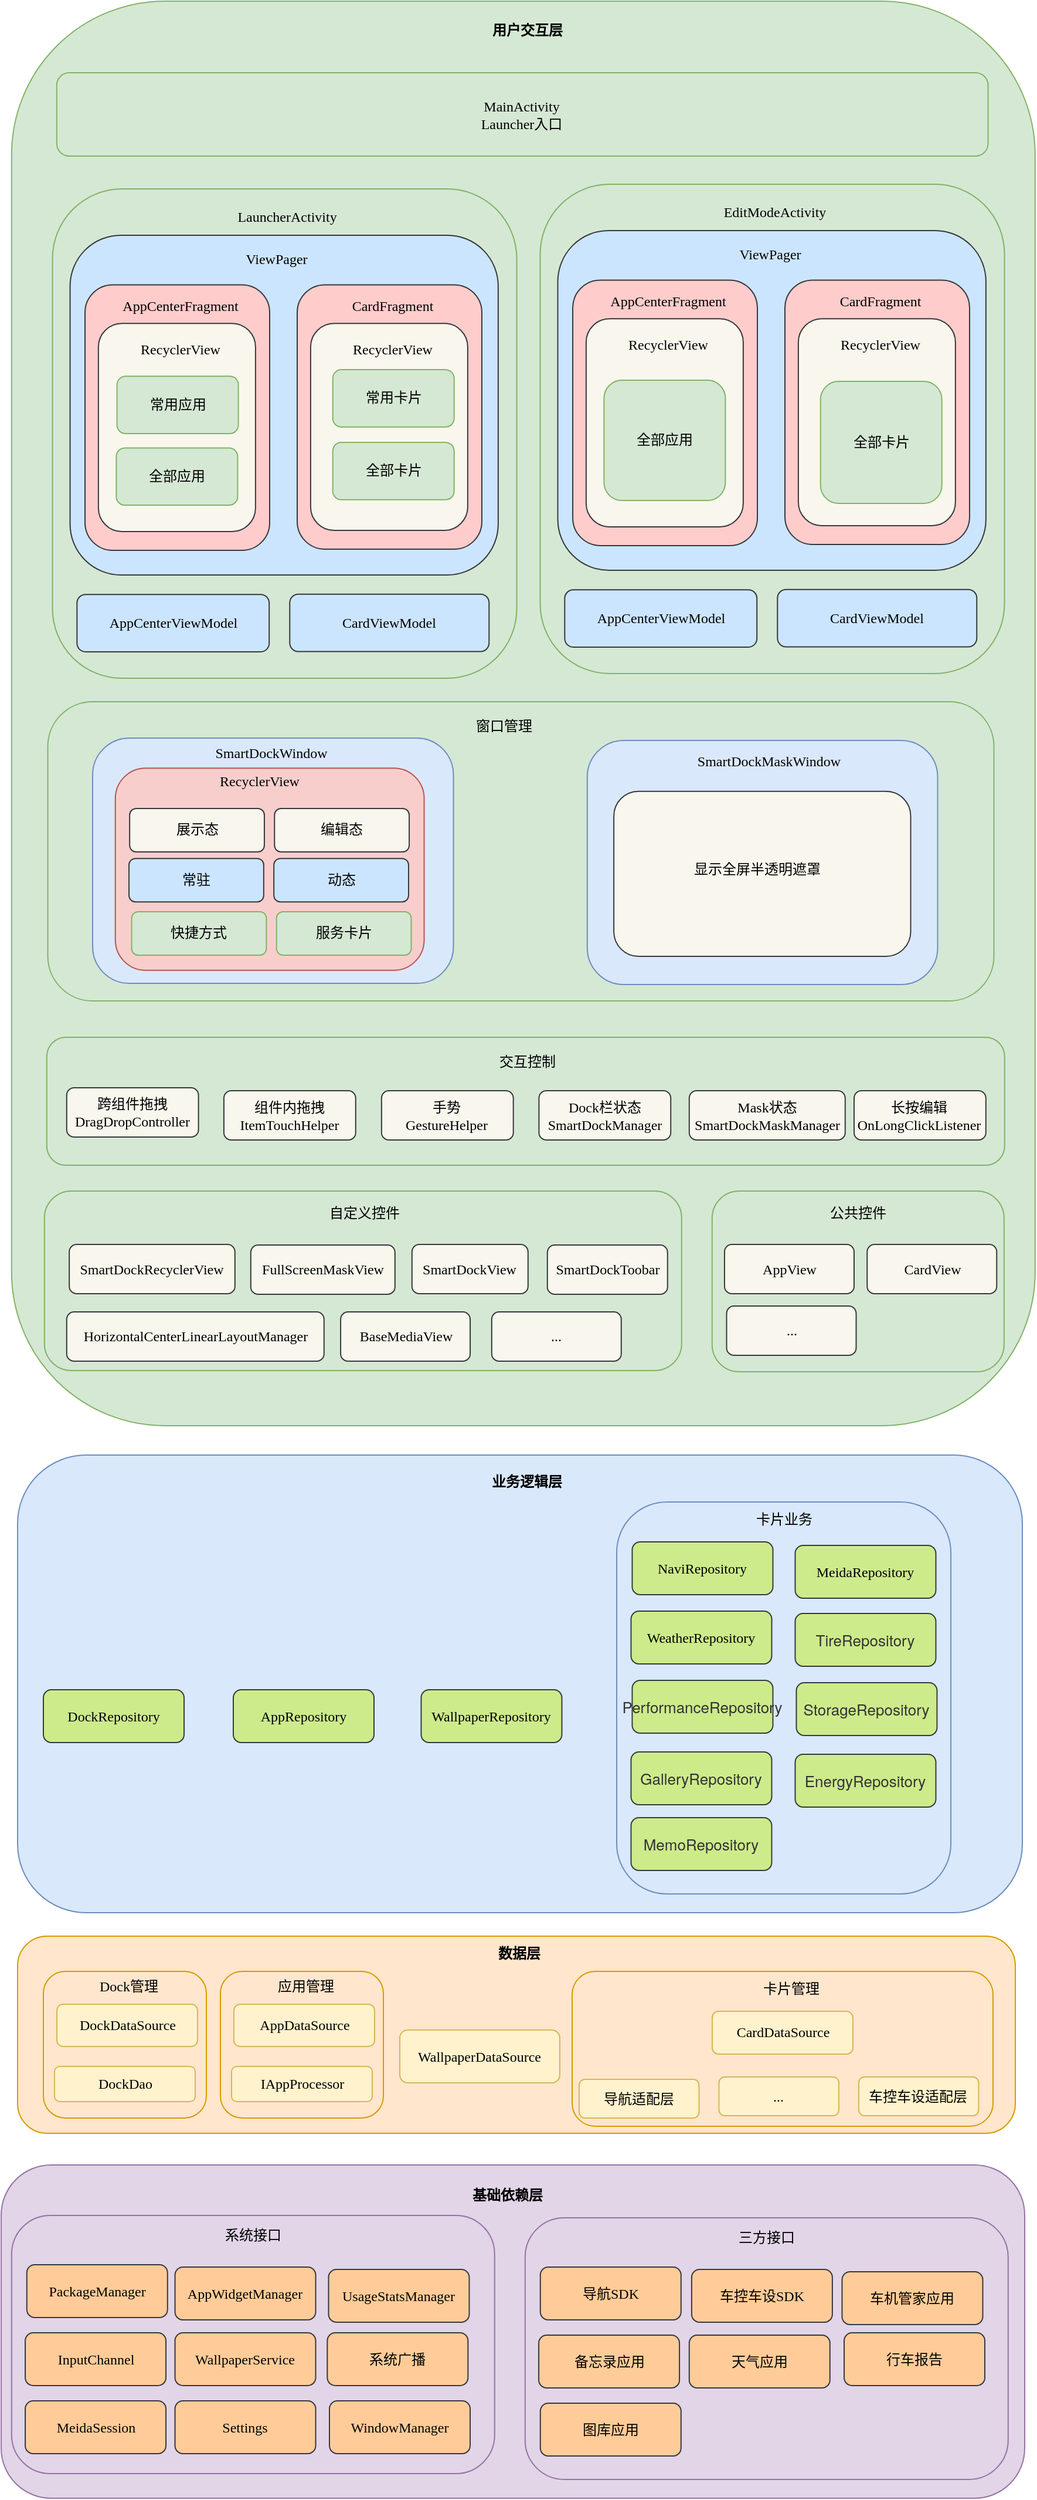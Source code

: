 <mxfile version="27.2.0">
  <diagram name="第 1 页" id="gDFdGI8v3rHq9BG2nt6h">
    <mxGraphModel dx="1042" dy="665" grid="0" gridSize="10" guides="1" tooltips="1" connect="1" arrows="1" fold="1" page="0" pageScale="1" pageWidth="827" pageHeight="1169" math="0" shadow="0">
      <root>
        <mxCell id="0" />
        <mxCell id="1" parent="0" />
        <mxCell id="CsxyF5KTJl0ESODpYBOV-135" value="" style="rounded=1;whiteSpace=wrap;html=1;strokeColor=#82b366;align=center;verticalAlign=middle;fontFamily=Comic Sans MS;fontSize=12;fillColor=#d5e8d4;fillStyle=solid;" vertex="1" parent="1">
          <mxGeometry x="379.89" y="72" width="873" height="1214" as="geometry" />
        </mxCell>
        <mxCell id="CsxyF5KTJl0ESODpYBOV-136" value="" style="rounded=1;whiteSpace=wrap;html=1;strokeColor=#9673a6;align=center;verticalAlign=middle;fontFamily=Comic Sans MS;fontSize=12;fillColor=#e1d5e7;fillStyle=solid;" vertex="1" parent="1">
          <mxGeometry x="371" y="1916" width="873" height="284" as="geometry" />
        </mxCell>
        <mxCell id="CsxyF5KTJl0ESODpYBOV-137" value="" style="rounded=1;whiteSpace=wrap;html=1;strokeColor=#6c8ebf;align=center;verticalAlign=middle;fontFamily=Comic Sans MS;fontSize=12;fillColor=#dae8fc;fillStyle=solid;" vertex="1" parent="1">
          <mxGeometry x="385" y="1311" width="857" height="390" as="geometry" />
        </mxCell>
        <mxCell id="CsxyF5KTJl0ESODpYBOV-138" value="" style="rounded=1;whiteSpace=wrap;html=1;strokeColor=#d79b00;align=center;verticalAlign=middle;fontFamily=Comic Sans MS;fontSize=12;fillColor=#ffe6cc;fillStyle=solid;" vertex="1" parent="1">
          <mxGeometry x="385" y="1721" width="851" height="168" as="geometry" />
        </mxCell>
        <mxCell id="CsxyF5KTJl0ESODpYBOV-139" value="" style="rounded=1;whiteSpace=wrap;html=1;strokeColor=#d79b00;align=center;verticalAlign=middle;fontFamily=Comic Sans MS;fontSize=12;fillColor=#ffe6cc;fillStyle=solid;" vertex="1" parent="1">
          <mxGeometry x="858.0" y="1751" width="359" height="132" as="geometry" />
        </mxCell>
        <mxCell id="CsxyF5KTJl0ESODpYBOV-140" value="" style="rounded=1;whiteSpace=wrap;html=1;strokeColor=#d79b00;align=center;verticalAlign=middle;fontFamily=Comic Sans MS;fontSize=12;fillColor=#ffe6cc;fillStyle=solid;" vertex="1" parent="1">
          <mxGeometry x="407" y="1751" width="139" height="125" as="geometry" />
        </mxCell>
        <mxCell id="CsxyF5KTJl0ESODpYBOV-141" value="" style="rounded=1;whiteSpace=wrap;html=1;strokeColor=#9673a6;align=center;verticalAlign=middle;fontFamily=Comic Sans MS;fontSize=12;fillColor=#e1d5e7;fillStyle=solid;" vertex="1" parent="1">
          <mxGeometry x="379.89" y="1959" width="412" height="220" as="geometry" />
        </mxCell>
        <mxCell id="CsxyF5KTJl0ESODpYBOV-142" value="PackageManager" style="rounded=1;whiteSpace=wrap;html=1;strokeColor=#36393d;align=center;verticalAlign=middle;fontFamily=Comic Sans MS;fontSize=12;fillColor=#ffcc99;fillStyle=auto;" vertex="1" parent="1">
          <mxGeometry x="392.89" y="2001" width="120" height="45" as="geometry" />
        </mxCell>
        <mxCell id="CsxyF5KTJl0ESODpYBOV-143" value="AppWidgetManager" style="rounded=1;whiteSpace=wrap;html=1;strokeColor=#36393d;align=center;verticalAlign=middle;fontFamily=Comic Sans MS;fontSize=12;fillColor=#ffcc99;fillStyle=auto;" vertex="1" parent="1">
          <mxGeometry x="519.26" y="2003" width="120" height="45" as="geometry" />
        </mxCell>
        <mxCell id="CsxyF5KTJl0ESODpYBOV-144" value="UsageStatsManager" style="rounded=1;whiteSpace=wrap;html=1;strokeColor=#36393d;align=center;verticalAlign=middle;fontFamily=Comic Sans MS;fontSize=12;fillColor=#ffcc99;fillStyle=auto;" vertex="1" parent="1">
          <mxGeometry x="650.24" y="2005" width="120" height="45" as="geometry" />
        </mxCell>
        <mxCell id="CsxyF5KTJl0ESODpYBOV-145" value="InputChannel" style="rounded=1;whiteSpace=wrap;html=1;strokeColor=#36393d;align=center;verticalAlign=middle;fontFamily=Comic Sans MS;fontSize=12;fillColor=#ffcc99;fillStyle=auto;" vertex="1" parent="1">
          <mxGeometry x="391.54" y="2059" width="120" height="45" as="geometry" />
        </mxCell>
        <mxCell id="CsxyF5KTJl0ESODpYBOV-146" value="系统接口" style="text;html=1;align=center;verticalAlign=middle;whiteSpace=wrap;rounded=0;fontFamily=Comic Sans MS;fontSize=12;fontColor=default;" vertex="1" parent="1">
          <mxGeometry x="555.89" y="1961" width="60" height="30" as="geometry" />
        </mxCell>
        <mxCell id="CsxyF5KTJl0ESODpYBOV-147" value="" style="rounded=1;whiteSpace=wrap;html=1;strokeColor=#9673a6;align=center;verticalAlign=middle;fontFamily=Comic Sans MS;fontSize=12;fillColor=#e1d5e7;fillStyle=solid;" vertex="1" parent="1">
          <mxGeometry x="817.89" y="1961" width="412" height="223" as="geometry" />
        </mxCell>
        <mxCell id="CsxyF5KTJl0ESODpYBOV-148" value="导航SDK" style="rounded=1;whiteSpace=wrap;html=1;strokeColor=#36393d;align=center;verticalAlign=middle;fontFamily=Comic Sans MS;fontSize=12;fillColor=#ffcc99;fillStyle=auto;" vertex="1" parent="1">
          <mxGeometry x="830.89" y="2003" width="120" height="45" as="geometry" />
        </mxCell>
        <mxCell id="CsxyF5KTJl0ESODpYBOV-149" value="车机管家应用" style="rounded=1;whiteSpace=wrap;html=1;strokeColor=#36393d;align=center;verticalAlign=middle;fontFamily=Comic Sans MS;fontSize=12;fillColor=#ffcc99;fillStyle=auto;" vertex="1" parent="1">
          <mxGeometry x="1088.24" y="2007" width="120" height="45" as="geometry" />
        </mxCell>
        <mxCell id="CsxyF5KTJl0ESODpYBOV-150" value="备忘录应用" style="rounded=1;whiteSpace=wrap;html=1;strokeColor=#36393d;align=center;verticalAlign=middle;fontFamily=Comic Sans MS;fontSize=12;fillColor=#ffcc99;fillStyle=auto;" vertex="1" parent="1">
          <mxGeometry x="829.54" y="2061" width="120" height="45" as="geometry" />
        </mxCell>
        <mxCell id="CsxyF5KTJl0ESODpYBOV-151" value="三方接口" style="text;html=1;align=center;verticalAlign=middle;whiteSpace=wrap;rounded=0;fontFamily=Comic Sans MS;fontSize=12;fontColor=default;" vertex="1" parent="1">
          <mxGeometry x="993.89" y="1963" width="60" height="30" as="geometry" />
        </mxCell>
        <mxCell id="CsxyF5KTJl0ESODpYBOV-152" value="天气应用" style="rounded=1;whiteSpace=wrap;html=1;strokeColor=#36393d;align=center;verticalAlign=middle;fontFamily=Comic Sans MS;fontSize=12;fillColor=#ffcc99;fillStyle=auto;" vertex="1" parent="1">
          <mxGeometry x="957.89" y="2061" width="120" height="45" as="geometry" />
        </mxCell>
        <mxCell id="CsxyF5KTJl0ESODpYBOV-153" value="WallpaperService" style="rounded=1;whiteSpace=wrap;html=1;strokeColor=#36393d;align=center;verticalAlign=middle;fontFamily=Comic Sans MS;fontSize=12;fillColor=#ffcc99;fillStyle=auto;" vertex="1" parent="1">
          <mxGeometry x="519.26" y="2059" width="120" height="45" as="geometry" />
        </mxCell>
        <mxCell id="CsxyF5KTJl0ESODpYBOV-154" value="系统广播" style="rounded=1;whiteSpace=wrap;html=1;strokeColor=#36393d;align=center;verticalAlign=middle;fontFamily=Comic Sans MS;fontSize=12;fillColor=#ffcc99;fillStyle=auto;" vertex="1" parent="1">
          <mxGeometry x="649.18" y="2059" width="120" height="45" as="geometry" />
        </mxCell>
        <mxCell id="CsxyF5KTJl0ESODpYBOV-155" value="DockDataSource" style="rounded=1;whiteSpace=wrap;html=1;strokeColor=#d6b656;align=center;verticalAlign=middle;fontFamily=Comic Sans MS;fontSize=12;fillColor=#fff2cc;fillStyle=auto;" vertex="1" parent="1">
          <mxGeometry x="418.5" y="1779" width="120" height="36" as="geometry" />
        </mxCell>
        <mxCell id="CsxyF5KTJl0ESODpYBOV-156" value="DockDao" style="rounded=1;whiteSpace=wrap;html=1;strokeColor=#d6b656;align=center;verticalAlign=middle;fontFamily=Comic Sans MS;fontSize=12;fillColor=#fff2cc;fillStyle=auto;" vertex="1" parent="1">
          <mxGeometry x="416.5" y="1832" width="120" height="30" as="geometry" />
        </mxCell>
        <mxCell id="CsxyF5KTJl0ESODpYBOV-157" value="CardDataSource" style="rounded=1;whiteSpace=wrap;html=1;strokeColor=#d6b656;align=center;verticalAlign=middle;fontFamily=Comic Sans MS;fontSize=12;fillColor=#fff2cc;fillStyle=auto;" vertex="1" parent="1">
          <mxGeometry x="977.5" y="1785" width="120" height="36.5" as="geometry" />
        </mxCell>
        <mxCell id="CsxyF5KTJl0ESODpYBOV-158" value="WallpaperDataSource" style="rounded=1;whiteSpace=wrap;html=1;strokeColor=#d6b656;align=center;verticalAlign=middle;fontFamily=Comic Sans MS;fontSize=12;fillColor=#fff2cc;fillStyle=auto;" vertex="1" parent="1">
          <mxGeometry x="711.0" y="1801" width="136.46" height="45" as="geometry" />
        </mxCell>
        <mxCell id="CsxyF5KTJl0ESODpYBOV-159" value="车控车设SDK" style="rounded=1;whiteSpace=wrap;html=1;strokeColor=#36393d;align=center;verticalAlign=middle;fontFamily=Comic Sans MS;fontSize=12;fillColor=#ffcc99;fillStyle=auto;" vertex="1" parent="1">
          <mxGeometry x="959.94" y="2005" width="120" height="45" as="geometry" />
        </mxCell>
        <mxCell id="CsxyF5KTJl0ESODpYBOV-160" value="数据层" style="text;html=1;align=center;verticalAlign=middle;whiteSpace=wrap;rounded=0;fontFamily=Comic Sans MS;fontSize=12;fontColor=default;fontStyle=1;" vertex="1" parent="1">
          <mxGeometry x="783.0" y="1721" width="60" height="30" as="geometry" />
        </mxCell>
        <mxCell id="CsxyF5KTJl0ESODpYBOV-161" value="Dock管理" style="text;html=1;align=center;verticalAlign=middle;whiteSpace=wrap;rounded=0;fontFamily=Comic Sans MS;fontSize=12;fontColor=default;" vertex="1" parent="1">
          <mxGeometry x="450.33" y="1749" width="60" height="30" as="geometry" />
        </mxCell>
        <mxCell id="CsxyF5KTJl0ESODpYBOV-162" value="卡片管理" style="text;html=1;align=center;verticalAlign=middle;whiteSpace=wrap;rounded=0;fontFamily=Comic Sans MS;fontSize=12;fontColor=default;" vertex="1" parent="1">
          <mxGeometry x="1015.0" y="1751" width="60" height="30" as="geometry" />
        </mxCell>
        <mxCell id="CsxyF5KTJl0ESODpYBOV-163" value="DockRepository" style="rounded=1;whiteSpace=wrap;html=1;strokeColor=#36393d;align=center;verticalAlign=middle;fontFamily=Comic Sans MS;fontSize=12;fillColor=#cdeb8b;" vertex="1" parent="1">
          <mxGeometry x="407" y="1511" width="120" height="45" as="geometry" />
        </mxCell>
        <mxCell id="CsxyF5KTJl0ESODpYBOV-164" value="AppRepository" style="rounded=1;whiteSpace=wrap;html=1;strokeColor=#36393d;align=center;verticalAlign=middle;fontFamily=Comic Sans MS;fontSize=12;fillColor=#cdeb8b;" vertex="1" parent="1">
          <mxGeometry x="569.0" y="1511" width="120" height="45" as="geometry" />
        </mxCell>
        <mxCell id="CsxyF5KTJl0ESODpYBOV-165" value="WallpaperRepository" style="rounded=1;whiteSpace=wrap;html=1;strokeColor=#36393d;align=center;verticalAlign=middle;fontFamily=Comic Sans MS;fontSize=12;fillColor=#cdeb8b;" vertex="1" parent="1">
          <mxGeometry x="729.23" y="1511" width="120" height="45" as="geometry" />
        </mxCell>
        <mxCell id="CsxyF5KTJl0ESODpYBOV-166" value="业务逻辑层" style="text;html=1;align=center;verticalAlign=middle;whiteSpace=wrap;rounded=0;fontFamily=Comic Sans MS;fontSize=12;fontColor=default;fontStyle=1;" vertex="1" parent="1">
          <mxGeometry x="783.0" y="1319" width="73" height="30" as="geometry" />
        </mxCell>
        <mxCell id="CsxyF5KTJl0ESODpYBOV-167" value="MeidaSession" style="rounded=1;whiteSpace=wrap;html=1;strokeColor=#36393d;align=center;verticalAlign=middle;fontFamily=Comic Sans MS;fontSize=12;fillColor=#ffcc99;fillStyle=auto;" vertex="1" parent="1">
          <mxGeometry x="391.54" y="2117" width="120" height="45" as="geometry" />
        </mxCell>
        <mxCell id="CsxyF5KTJl0ESODpYBOV-168" value="Settings" style="rounded=1;whiteSpace=wrap;html=1;strokeColor=#36393d;align=center;verticalAlign=middle;fontFamily=Comic Sans MS;fontSize=12;fillColor=#ffcc99;fillStyle=auto;" vertex="1" parent="1">
          <mxGeometry x="519.26" y="2117" width="120" height="45" as="geometry" />
        </mxCell>
        <mxCell id="CsxyF5KTJl0ESODpYBOV-169" value="基础依赖层" style="text;html=1;align=center;verticalAlign=middle;whiteSpace=wrap;rounded=0;fontFamily=Comic Sans MS;fontSize=12;fontColor=default;fontStyle=1;" vertex="1" parent="1">
          <mxGeometry x="771.0" y="1927" width="64" height="30" as="geometry" />
        </mxCell>
        <mxCell id="CsxyF5KTJl0ESODpYBOV-170" value="WindowManager" style="rounded=1;whiteSpace=wrap;html=1;strokeColor=#36393d;align=center;verticalAlign=middle;fontFamily=Comic Sans MS;fontSize=12;fillColor=#ffcc99;fillStyle=auto;" vertex="1" parent="1">
          <mxGeometry x="651.0" y="2117" width="120" height="45" as="geometry" />
        </mxCell>
        <mxCell id="CsxyF5KTJl0ESODpYBOV-171" value="" style="rounded=1;whiteSpace=wrap;html=1;strokeColor=#d79b00;align=center;verticalAlign=middle;fontFamily=Comic Sans MS;fontSize=12;fillColor=#ffe6cc;fillStyle=solid;" vertex="1" parent="1">
          <mxGeometry x="558.0" y="1751" width="139" height="125" as="geometry" />
        </mxCell>
        <mxCell id="CsxyF5KTJl0ESODpYBOV-172" value="AppDataSource" style="rounded=1;whiteSpace=wrap;html=1;strokeColor=#d6b656;align=center;verticalAlign=middle;fontFamily=Comic Sans MS;fontSize=12;fillColor=#fff2cc;fillStyle=auto;" vertex="1" parent="1">
          <mxGeometry x="569.5" y="1779" width="120" height="36" as="geometry" />
        </mxCell>
        <mxCell id="CsxyF5KTJl0ESODpYBOV-173" value="IAppProcessor" style="rounded=1;whiteSpace=wrap;html=1;strokeColor=#d6b656;align=center;verticalAlign=middle;fontFamily=Comic Sans MS;fontSize=12;fillColor=#fff2cc;fillStyle=auto;" vertex="1" parent="1">
          <mxGeometry x="567.5" y="1832" width="120" height="30" as="geometry" />
        </mxCell>
        <mxCell id="CsxyF5KTJl0ESODpYBOV-174" value="应用管理" style="text;html=1;align=center;verticalAlign=middle;whiteSpace=wrap;rounded=0;fontFamily=Comic Sans MS;fontSize=12;fontColor=default;" vertex="1" parent="1">
          <mxGeometry x="601.33" y="1749" width="60" height="30" as="geometry" />
        </mxCell>
        <mxCell id="CsxyF5KTJl0ESODpYBOV-175" value="用户交互层" style="text;html=1;align=center;verticalAlign=middle;whiteSpace=wrap;rounded=0;fontFamily=Comic Sans MS;fontSize=12;fontColor=default;fontStyle=1;" vertex="1" parent="1">
          <mxGeometry x="786.39" y="82" width="68" height="30" as="geometry" />
        </mxCell>
        <mxCell id="CsxyF5KTJl0ESODpYBOV-176" value="车控车设适配层" style="rounded=1;whiteSpace=wrap;html=1;strokeColor=#d6b656;align=center;verticalAlign=middle;fontFamily=Comic Sans MS;fontSize=12;fillColor=#fff2cc;container=0;fillStyle=auto;" vertex="1" parent="1">
          <mxGeometry x="1102.46" y="1841" width="102.23" height="33" as="geometry" />
        </mxCell>
        <mxCell id="CsxyF5KTJl0ESODpYBOV-177" value="导航适配层" style="rounded=1;whiteSpace=wrap;html=1;strokeColor=#d6b656;align=center;verticalAlign=middle;fontFamily=Comic Sans MS;fontSize=12;fillColor=#fff2cc;fillStyle=auto;" vertex="1" parent="1">
          <mxGeometry x="864.0" y="1843" width="102.23" height="33" as="geometry" />
        </mxCell>
        <mxCell id="CsxyF5KTJl0ESODpYBOV-178" value="..." style="rounded=1;whiteSpace=wrap;html=1;strokeColor=#d6b656;align=center;verticalAlign=middle;fontFamily=Comic Sans MS;fontSize=12;fillColor=#fff2cc;fillStyle=auto;" vertex="1" parent="1">
          <mxGeometry x="983.23" y="1841" width="102.23" height="33" as="geometry" />
        </mxCell>
        <mxCell id="CsxyF5KTJl0ESODpYBOV-179" value="" style="rounded=1;whiteSpace=wrap;html=1;strokeColor=#6c8ebf;align=center;verticalAlign=middle;fontFamily=Comic Sans MS;fontSize=12;fillColor=#dae8fc;fillStyle=solid;" vertex="1" parent="1">
          <mxGeometry x="896.0" y="1351" width="285" height="334" as="geometry" />
        </mxCell>
        <mxCell id="CsxyF5KTJl0ESODpYBOV-180" value="NaviRepository" style="rounded=1;whiteSpace=wrap;html=1;strokeColor=#36393d;align=center;verticalAlign=middle;fontFamily=Comic Sans MS;fontSize=12;fillColor=#cdeb8b;" vertex="1" parent="1">
          <mxGeometry x="909.24" y="1385" width="120" height="45" as="geometry" />
        </mxCell>
        <mxCell id="CsxyF5KTJl0ESODpYBOV-181" value="MeidaRepository" style="rounded=1;whiteSpace=wrap;html=1;strokeColor=#36393d;align=center;verticalAlign=middle;fontFamily=Comic Sans MS;fontSize=12;fillColor=#cdeb8b;" vertex="1" parent="1">
          <mxGeometry x="1048.24" y="1388" width="120" height="45" as="geometry" />
        </mxCell>
        <mxCell id="CsxyF5KTJl0ESODpYBOV-182" value="WeatherRepository" style="rounded=1;whiteSpace=wrap;html=1;strokeColor=#36393d;align=center;verticalAlign=middle;fontFamily=Comic Sans MS;fontSize=12;fillColor=#cdeb8b;" vertex="1" parent="1">
          <mxGeometry x="908.24" y="1444" width="120" height="45" as="geometry" />
        </mxCell>
        <mxCell id="CsxyF5KTJl0ESODpYBOV-183" value="&lt;div style=&quot;text-align: left;&quot;&gt;&lt;span style=&quot;background-color: transparent; font-size: 13px;&quot;&gt;&lt;font face=&quot;Helvetica Neue, Helvetica, Arial, Hiragino Sans GB, Hiragino Sans GB W3, Microsoft YaHei UI, Microsoft YaHei, sans-serif&quot; color=&quot;#333333&quot;&gt;TireRepository&lt;/font&gt;&lt;/span&gt;&lt;/div&gt;" style="rounded=1;whiteSpace=wrap;html=1;strokeColor=#36393d;align=center;verticalAlign=middle;fontFamily=Comic Sans MS;fontSize=12;fillColor=#cdeb8b;" vertex="1" parent="1">
          <mxGeometry x="1048.24" y="1446" width="120" height="45" as="geometry" />
        </mxCell>
        <mxCell id="CsxyF5KTJl0ESODpYBOV-184" value="&lt;div style=&quot;text-align: start;&quot;&gt;&lt;span style=&quot;background-color: transparent; font-size: 13px;&quot;&gt;&lt;font face=&quot;Helvetica Neue, Helvetica, Arial, Hiragino Sans GB, Hiragino Sans GB W3, Microsoft YaHei UI, Microsoft YaHei, sans-serif&quot; color=&quot;#333333&quot;&gt;PerformanceRepository&lt;/font&gt;&lt;/span&gt;&lt;/div&gt;" style="rounded=1;whiteSpace=wrap;html=1;strokeColor=#36393d;align=center;verticalAlign=middle;fontFamily=Comic Sans MS;fontSize=12;fillColor=#cdeb8b;" vertex="1" parent="1">
          <mxGeometry x="909.24" y="1503" width="120" height="45" as="geometry" />
        </mxCell>
        <mxCell id="CsxyF5KTJl0ESODpYBOV-185" value="&lt;div style=&quot;text-align: start;&quot;&gt;&lt;span style=&quot;background-color: transparent; font-size: 13px;&quot;&gt;&lt;font face=&quot;Helvetica Neue, Helvetica, Arial, Hiragino Sans GB, Hiragino Sans GB W3, Microsoft YaHei UI, Microsoft YaHei, sans-serif&quot; color=&quot;#333333&quot;&gt;StorageRepository&lt;/font&gt;&lt;/span&gt;&lt;/div&gt;" style="rounded=1;whiteSpace=wrap;html=1;strokeColor=#36393d;align=center;verticalAlign=middle;fontFamily=Comic Sans MS;fontSize=12;fillColor=#cdeb8b;" vertex="1" parent="1">
          <mxGeometry x="1049.24" y="1505" width="120" height="45" as="geometry" />
        </mxCell>
        <mxCell id="CsxyF5KTJl0ESODpYBOV-186" value="&lt;div style=&quot;text-align: start;&quot;&gt;&lt;span style=&quot;background-color: transparent; font-size: 13px;&quot;&gt;&lt;font face=&quot;Helvetica Neue, Helvetica, Arial, Hiragino Sans GB, Hiragino Sans GB W3, Microsoft YaHei UI, Microsoft YaHei, sans-serif&quot; color=&quot;#333333&quot;&gt;GalleryRepository&lt;/font&gt;&lt;/span&gt;&lt;/div&gt;" style="rounded=1;whiteSpace=wrap;html=1;strokeColor=#36393d;align=center;verticalAlign=middle;fontFamily=Comic Sans MS;fontSize=12;fillColor=#cdeb8b;" vertex="1" parent="1">
          <mxGeometry x="908.24" y="1564" width="120" height="45" as="geometry" />
        </mxCell>
        <mxCell id="CsxyF5KTJl0ESODpYBOV-187" value="&lt;div style=&quot;text-align: start;&quot;&gt;&lt;span style=&quot;background-color: transparent; font-size: 13px;&quot;&gt;&lt;font face=&quot;Helvetica Neue, Helvetica, Arial, Hiragino Sans GB, Hiragino Sans GB W3, Microsoft YaHei UI, Microsoft YaHei, sans-serif&quot; color=&quot;#333333&quot;&gt;EnergyRepository&lt;/font&gt;&lt;/span&gt;&lt;/div&gt;" style="rounded=1;whiteSpace=wrap;html=1;strokeColor=#36393d;align=center;verticalAlign=middle;fontFamily=Comic Sans MS;fontSize=12;fillColor=#cdeb8b;" vertex="1" parent="1">
          <mxGeometry x="1048.24" y="1566" width="120" height="45" as="geometry" />
        </mxCell>
        <mxCell id="CsxyF5KTJl0ESODpYBOV-188" value="&lt;div style=&quot;text-align: start;&quot;&gt;&lt;span style=&quot;background-color: transparent; font-size: 13px;&quot;&gt;&lt;font face=&quot;Helvetica Neue, Helvetica, Arial, Hiragino Sans GB, Hiragino Sans GB W3, Microsoft YaHei UI, Microsoft YaHei, sans-serif&quot; color=&quot;#333333&quot;&gt;MemoRepository&lt;/font&gt;&lt;/span&gt;&lt;/div&gt;" style="rounded=1;whiteSpace=wrap;html=1;strokeColor=#36393d;align=center;verticalAlign=middle;fontFamily=Comic Sans MS;fontSize=12;fillColor=#cdeb8b;" vertex="1" parent="1">
          <mxGeometry x="908.24" y="1620" width="120" height="45" as="geometry" />
        </mxCell>
        <mxCell id="CsxyF5KTJl0ESODpYBOV-189" value="卡片业务" style="text;html=1;align=center;verticalAlign=middle;whiteSpace=wrap;rounded=0;fontFamily=Comic Sans MS;fontSize=12;fontColor=default;" vertex="1" parent="1">
          <mxGeometry x="1009.0" y="1351" width="60" height="30" as="geometry" />
        </mxCell>
        <mxCell id="CsxyF5KTJl0ESODpYBOV-190" value="行车报告" style="rounded=1;whiteSpace=wrap;html=1;strokeColor=#36393d;align=center;verticalAlign=middle;fontFamily=Comic Sans MS;fontSize=12;fillColor=#ffcc99;fillStyle=auto;" vertex="1" parent="1">
          <mxGeometry x="1090" y="2059" width="120" height="45" as="geometry" />
        </mxCell>
        <mxCell id="CsxyF5KTJl0ESODpYBOV-191" value="图库应用" style="rounded=1;whiteSpace=wrap;html=1;strokeColor=#36393d;align=center;verticalAlign=middle;fontFamily=Comic Sans MS;fontSize=12;fillColor=#ffcc99;fillStyle=auto;" vertex="1" parent="1">
          <mxGeometry x="830.89" y="2119" width="120" height="45" as="geometry" />
        </mxCell>
        <mxCell id="CsxyF5KTJl0ESODpYBOV-192" value="" style="rounded=1;whiteSpace=wrap;html=1;strokeColor=#82b366;align=center;verticalAlign=middle;fontFamily=Comic Sans MS;fontSize=12;fillColor=#d5e8d4;" vertex="1" parent="1">
          <mxGeometry x="409.89" y="955" width="817" height="109" as="geometry" />
        </mxCell>
        <mxCell id="CsxyF5KTJl0ESODpYBOV-193" value="交互控制" style="text;html=1;align=center;verticalAlign=middle;whiteSpace=wrap;rounded=0;fontFamily=Comic Sans MS;fontSize=12;fontColor=default;" vertex="1" parent="1">
          <mxGeometry x="789.89" y="961" width="60" height="30" as="geometry" />
        </mxCell>
        <mxCell id="CsxyF5KTJl0ESODpYBOV-194" value="" style="rounded=1;whiteSpace=wrap;html=1;strokeColor=#82b366;align=center;verticalAlign=middle;fontFamily=Comic Sans MS;fontSize=12;fillColor=#d5e8d4;" vertex="1" parent="1">
          <mxGeometry x="407.89" y="1086" width="543.5" height="153" as="geometry" />
        </mxCell>
        <mxCell id="CsxyF5KTJl0ESODpYBOV-195" value="SmartDockRecyclerView" style="rounded=1;whiteSpace=wrap;html=1;strokeColor=#36393d;align=center;verticalAlign=middle;fontFamily=Comic Sans MS;fontSize=12;fillColor=#f9f7ed;" vertex="1" parent="1">
          <mxGeometry x="429.09" y="1131.5" width="141.3" height="42" as="geometry" />
        </mxCell>
        <mxCell id="CsxyF5KTJl0ESODpYBOV-196" value="自定义控件" style="text;html=1;align=center;verticalAlign=middle;whiteSpace=wrap;rounded=0;fontFamily=Comic Sans MS;fontSize=12;fontColor=default;" vertex="1" parent="1">
          <mxGeometry x="649.39" y="1090" width="64" height="30" as="geometry" />
        </mxCell>
        <mxCell id="CsxyF5KTJl0ESODpYBOV-197" value="" style="rounded=1;whiteSpace=wrap;html=1;strokeColor=#82b366;align=center;verticalAlign=middle;fontFamily=Comic Sans MS;fontSize=12;fillColor=#d5e8d4;" vertex="1" parent="1">
          <mxGeometry x="977.39" y="1086" width="249" height="154" as="geometry" />
        </mxCell>
        <mxCell id="CsxyF5KTJl0ESODpYBOV-198" value="公共控件" style="text;html=1;align=center;verticalAlign=middle;whiteSpace=wrap;rounded=0;fontFamily=Comic Sans MS;fontSize=12;fontColor=default;" vertex="1" parent="1">
          <mxGeometry x="1069.89" y="1090" width="64" height="30" as="geometry" />
        </mxCell>
        <mxCell id="CsxyF5KTJl0ESODpYBOV-199" value="FullScreenMaskView" style="rounded=1;whiteSpace=wrap;html=1;strokeColor=#36393d;align=center;verticalAlign=middle;fontFamily=Comic Sans MS;fontSize=12;fillColor=#f9f7ed;" vertex="1" parent="1">
          <mxGeometry x="583.89" y="1132" width="123" height="42" as="geometry" />
        </mxCell>
        <mxCell id="CsxyF5KTJl0ESODpYBOV-200" value="" style="group" vertex="1" connectable="0" parent="1">
          <mxGeometry x="426.89" y="998" width="783.994" height="44.5" as="geometry" />
        </mxCell>
        <mxCell id="CsxyF5KTJl0ESODpYBOV-201" value="" style="group" vertex="1" connectable="0" parent="CsxyF5KTJl0ESODpYBOV-200">
          <mxGeometry width="664" height="44.5" as="geometry" />
        </mxCell>
        <mxCell id="CsxyF5KTJl0ESODpYBOV-202" value="跨组件拖拽&lt;div&gt;DragDropController&lt;/div&gt;" style="rounded=1;whiteSpace=wrap;html=1;strokeColor=#36393d;align=center;verticalAlign=middle;fontFamily=Comic Sans MS;fontSize=12;fillColor=#f9f7ed;" vertex="1" parent="CsxyF5KTJl0ESODpYBOV-201">
          <mxGeometry width="112.404" height="42" as="geometry" />
        </mxCell>
        <mxCell id="CsxyF5KTJl0ESODpYBOV-203" value="组件内拖拽&lt;br&gt;&lt;div&gt;ItemTouchHelper&lt;/div&gt;" style="rounded=1;whiteSpace=wrap;html=1;strokeColor=#36393d;align=center;verticalAlign=middle;fontFamily=Comic Sans MS;fontSize=12;fillColor=#f9f7ed;" vertex="1" parent="CsxyF5KTJl0ESODpYBOV-201">
          <mxGeometry x="134.071" y="2.5" width="112.404" height="42" as="geometry" />
        </mxCell>
        <mxCell id="CsxyF5KTJl0ESODpYBOV-204" value="手势&lt;div&gt;GestureHelper&lt;/div&gt;" style="rounded=1;whiteSpace=wrap;html=1;strokeColor=#36393d;align=center;verticalAlign=middle;fontFamily=Comic Sans MS;fontSize=12;fillColor=#f9f7ed;" vertex="1" parent="CsxyF5KTJl0ESODpYBOV-201">
          <mxGeometry x="268.548" y="2.5" width="112.404" height="42" as="geometry" />
        </mxCell>
        <mxCell id="CsxyF5KTJl0ESODpYBOV-205" value="Dock栏状态&lt;br&gt;&lt;div&gt;SmartDockManager&lt;/div&gt;" style="rounded=1;whiteSpace=wrap;html=1;strokeColor=#36393d;align=center;verticalAlign=middle;fontFamily=Comic Sans MS;fontSize=12;fillColor=#f9f7ed;" vertex="1" parent="CsxyF5KTJl0ESODpYBOV-201">
          <mxGeometry x="402.822" y="2.5" width="112.404" height="42" as="geometry" />
        </mxCell>
        <mxCell id="CsxyF5KTJl0ESODpYBOV-206" value="Mask状态&lt;div&gt;SmartDockMaskManager&lt;/div&gt;" style="rounded=1;whiteSpace=wrap;html=1;strokeColor=#36393d;align=center;verticalAlign=middle;fontFamily=Comic Sans MS;fontSize=12;fillColor=#f9f7ed;" vertex="1" parent="CsxyF5KTJl0ESODpYBOV-201">
          <mxGeometry x="531" y="2.5" width="133" height="42" as="geometry" />
        </mxCell>
        <mxCell id="CsxyF5KTJl0ESODpYBOV-207" value="长按编辑&lt;div&gt;OnLongClickListener&lt;/div&gt;" style="rounded=1;whiteSpace=wrap;html=1;strokeColor=#36393d;align=center;verticalAlign=middle;fontFamily=Comic Sans MS;fontSize=12;fillColor=#f9f7ed;" vertex="1" parent="CsxyF5KTJl0ESODpYBOV-200">
          <mxGeometry x="671.59" y="2.5" width="112.404" height="42" as="geometry" />
        </mxCell>
        <mxCell id="CsxyF5KTJl0ESODpYBOV-208" value="SmartDockView" style="rounded=1;whiteSpace=wrap;html=1;strokeColor=#36393d;align=center;verticalAlign=middle;fontFamily=Comic Sans MS;fontSize=12;fillColor=#f9f7ed;" vertex="1" parent="1">
          <mxGeometry x="721.4" y="1131.5" width="98.99" height="42" as="geometry" />
        </mxCell>
        <mxCell id="CsxyF5KTJl0ESODpYBOV-209" value="HorizontalCenterLinearLayoutManager" style="rounded=1;whiteSpace=wrap;html=1;strokeColor=#36393d;align=center;verticalAlign=middle;fontFamily=Comic Sans MS;fontSize=12;fillColor=#f9f7ed;" vertex="1" parent="1">
          <mxGeometry x="426.89" y="1189" width="219.5" height="42" as="geometry" />
        </mxCell>
        <mxCell id="CsxyF5KTJl0ESODpYBOV-210" value="SmartDockToobar" style="rounded=1;whiteSpace=wrap;html=1;strokeColor=#36393d;align=center;verticalAlign=middle;fontFamily=Comic Sans MS;fontSize=12;fillColor=#f9f7ed;" vertex="1" parent="1">
          <mxGeometry x="836.89" y="1132" width="102.5" height="42" as="geometry" />
        </mxCell>
        <mxCell id="CsxyF5KTJl0ESODpYBOV-211" value="BaseMediaView" style="rounded=1;whiteSpace=wrap;html=1;strokeColor=#36393d;align=center;verticalAlign=middle;fontFamily=Comic Sans MS;fontSize=12;fillColor=#f9f7ed;" vertex="1" parent="1">
          <mxGeometry x="660.54" y="1189" width="110.5" height="42" as="geometry" />
        </mxCell>
        <mxCell id="CsxyF5KTJl0ESODpYBOV-212" value="AppView" style="rounded=1;whiteSpace=wrap;html=1;strokeColor=#36393d;align=center;verticalAlign=middle;fontFamily=Comic Sans MS;fontSize=12;fillColor=#f9f7ed;" vertex="1" parent="1">
          <mxGeometry x="987.98" y="1131.5" width="110.5" height="42" as="geometry" />
        </mxCell>
        <mxCell id="CsxyF5KTJl0ESODpYBOV-213" value="CardView" style="rounded=1;whiteSpace=wrap;html=1;strokeColor=#36393d;align=center;verticalAlign=middle;fontFamily=Comic Sans MS;fontSize=12;fillColor=#f9f7ed;" vertex="1" parent="1">
          <mxGeometry x="1109.63" y="1131.5" width="110.5" height="42" as="geometry" />
        </mxCell>
        <mxCell id="CsxyF5KTJl0ESODpYBOV-214" value="MainActivity&lt;br&gt;Launcher入口" style="rounded=1;whiteSpace=wrap;html=1;strokeColor=#82b366;align=center;verticalAlign=middle;fontFamily=Comic Sans MS;fontSize=12;fontColor=default;fillColor=#d5e8d4;" vertex="1" parent="1">
          <mxGeometry x="418.39" y="133" width="794.37" height="71" as="geometry" />
        </mxCell>
        <mxCell id="CsxyF5KTJl0ESODpYBOV-215" value="..." style="rounded=1;whiteSpace=wrap;html=1;strokeColor=#36393d;align=center;verticalAlign=middle;fontFamily=Comic Sans MS;fontSize=12;fillColor=#f9f7ed;" vertex="1" parent="1">
          <mxGeometry x="789.39" y="1189" width="110.5" height="42" as="geometry" />
        </mxCell>
        <mxCell id="CsxyF5KTJl0ESODpYBOV-216" value="" style="rounded=1;whiteSpace=wrap;html=1;strokeColor=#82b366;align=center;verticalAlign=middle;fontFamily=Comic Sans MS;fontSize=12;fillColor=#d5e8d4;" vertex="1" parent="1">
          <mxGeometry x="410.76" y="669" width="807" height="255" as="geometry" />
        </mxCell>
        <mxCell id="CsxyF5KTJl0ESODpYBOV-217" value="窗口管理" style="text;html=1;align=center;verticalAlign=middle;whiteSpace=wrap;rounded=0;fontFamily=Comic Sans MS;fontSize=12;fontColor=default;" vertex="1" parent="1">
          <mxGeometry x="769.76" y="675" width="60" height="30" as="geometry" />
        </mxCell>
        <mxCell id="CsxyF5KTJl0ESODpYBOV-218" value="" style="rounded=1;whiteSpace=wrap;html=1;strokeColor=#6c8ebf;align=center;verticalAlign=middle;fontFamily=Comic Sans MS;fontSize=12;fillColor=#dae8fc;" vertex="1" parent="1">
          <mxGeometry x="449.01" y="700" width="307.75" height="209" as="geometry" />
        </mxCell>
        <mxCell id="CsxyF5KTJl0ESODpYBOV-219" value="" style="rounded=1;whiteSpace=wrap;html=1;strokeColor=#b85450;align=center;verticalAlign=middle;fontFamily=Comic Sans MS;fontSize=12;fillColor=#f8cecc;fillStyle=solid;" vertex="1" parent="1">
          <mxGeometry x="468.39" y="725.61" width="263.37" height="172.29" as="geometry" />
        </mxCell>
        <mxCell id="CsxyF5KTJl0ESODpYBOV-220" value="SmartDockWindow" style="text;html=1;align=center;verticalAlign=middle;whiteSpace=wrap;rounded=0;fontFamily=Comic Sans MS;fontSize=12;fontColor=default;" vertex="1" parent="1">
          <mxGeometry x="574.373" y="699.525" width="55.383" height="26.086" as="geometry" />
        </mxCell>
        <mxCell id="CsxyF5KTJl0ESODpYBOV-221" value="RecyclerView" style="text;html=1;align=center;verticalAlign=middle;whiteSpace=wrap;rounded=0;fontFamily=Comic Sans MS;fontSize=12;fontColor=default;" vertex="1" parent="1">
          <mxGeometry x="563.573" y="723.915" width="55.383" height="26.086" as="geometry" />
        </mxCell>
        <mxCell id="CsxyF5KTJl0ESODpYBOV-222" value="" style="group" vertex="1" connectable="0" parent="1">
          <mxGeometry x="480.03" y="759.96" width="240.73" height="125.01" as="geometry" />
        </mxCell>
        <mxCell id="CsxyF5KTJl0ESODpYBOV-223" value="常驻" style="rounded=1;whiteSpace=wrap;html=1;strokeColor=#36393d;align=center;verticalAlign=middle;fontFamily=Comic Sans MS;fontSize=12;fillColor=#cce5ff;" vertex="1" parent="CsxyF5KTJl0ESODpYBOV-222">
          <mxGeometry y="42.614" width="114.901" height="37.032" as="geometry" />
        </mxCell>
        <mxCell id="CsxyF5KTJl0ESODpYBOV-224" value="动态" style="rounded=1;whiteSpace=wrap;html=1;strokeColor=#36393d;align=center;verticalAlign=middle;fontFamily=Comic Sans MS;fontSize=12;fillColor=#cce5ff;" vertex="1" parent="CsxyF5KTJl0ESODpYBOV-222">
          <mxGeometry x="123.567" y="42.614" width="114.901" height="37.032" as="geometry" />
        </mxCell>
        <mxCell id="CsxyF5KTJl0ESODpYBOV-225" value="快捷方式" style="rounded=1;whiteSpace=wrap;html=1;strokeColor=#82b366;align=center;verticalAlign=middle;fontFamily=Comic Sans MS;fontSize=12;fillColor=#d5e8d4;" vertex="1" parent="CsxyF5KTJl0ESODpYBOV-222">
          <mxGeometry x="2.262" y="87.978" width="114.901" height="37.032" as="geometry" />
        </mxCell>
        <mxCell id="CsxyF5KTJl0ESODpYBOV-226" value="服务卡片" style="rounded=1;whiteSpace=wrap;html=1;strokeColor=#82b366;align=center;verticalAlign=middle;fontFamily=Comic Sans MS;fontSize=12;fillColor=#d5e8d4;" vertex="1" parent="CsxyF5KTJl0ESODpYBOV-222">
          <mxGeometry x="125.829" y="87.978" width="114.901" height="37.032" as="geometry" />
        </mxCell>
        <mxCell id="CsxyF5KTJl0ESODpYBOV-227" value="展示态" style="rounded=1;whiteSpace=wrap;html=1;strokeColor=#36393d;align=center;verticalAlign=middle;fontFamily=Comic Sans MS;fontSize=12;fillColor=#f9f7ed;" vertex="1" parent="CsxyF5KTJl0ESODpYBOV-222">
          <mxGeometry x="0.551" width="114.901" height="37.032" as="geometry" />
        </mxCell>
        <mxCell id="CsxyF5KTJl0ESODpYBOV-228" value="编辑态" style="rounded=1;whiteSpace=wrap;html=1;strokeColor=#36393d;align=center;verticalAlign=middle;fontFamily=Comic Sans MS;fontSize=12;fillColor=#f9f7ed;" vertex="1" parent="CsxyF5KTJl0ESODpYBOV-222">
          <mxGeometry x="124.117" width="114.901" height="37.032" as="geometry" />
        </mxCell>
        <mxCell id="CsxyF5KTJl0ESODpYBOV-229" value="" style="rounded=1;whiteSpace=wrap;html=1;strokeColor=#6c8ebf;align=center;verticalAlign=middle;fontFamily=Comic Sans MS;fontSize=12;fillColor=#dae8fc;" vertex="1" parent="1">
          <mxGeometry x="870.9" y="702" width="298.86" height="208" as="geometry" />
        </mxCell>
        <mxCell id="CsxyF5KTJl0ESODpYBOV-230" value="SmartDockMaskWindow" style="text;html=1;align=center;verticalAlign=middle;whiteSpace=wrap;rounded=0;fontFamily=Comic Sans MS;fontSize=12;fontColor=default;" vertex="1" parent="1">
          <mxGeometry x="995.76" y="705" width="60" height="30" as="geometry" />
        </mxCell>
        <mxCell id="CsxyF5KTJl0ESODpYBOV-231" value="" style="rounded=1;whiteSpace=wrap;html=1;strokeColor=#36393d;align=center;verticalAlign=middle;fontFamily=Comic Sans MS;fontSize=12;fillColor=#f9f7ed;fillStyle=solid;" vertex="1" parent="1">
          <mxGeometry x="893.57" y="745.35" width="253.19" height="140.65" as="geometry" />
        </mxCell>
        <mxCell id="CsxyF5KTJl0ESODpYBOV-232" value="显示全屏半透明遮罩" style="text;html=1;align=center;verticalAlign=middle;whiteSpace=wrap;rounded=0;fontFamily=Comic Sans MS;fontSize=12;fontColor=default;" vertex="1" parent="1">
          <mxGeometry x="951.24" y="796.75" width="130" height="30" as="geometry" />
        </mxCell>
        <mxCell id="CsxyF5KTJl0ESODpYBOV-233" value="..." style="rounded=1;whiteSpace=wrap;html=1;strokeColor=#36393d;align=center;verticalAlign=middle;fontFamily=Comic Sans MS;fontSize=12;fillColor=#f9f7ed;" vertex="1" parent="1">
          <mxGeometry x="989.75" y="1184" width="110.5" height="42" as="geometry" />
        </mxCell>
        <mxCell id="CsxyF5KTJl0ESODpYBOV-234" value="" style="group" vertex="1" connectable="0" parent="1">
          <mxGeometry x="414.76" y="232" width="396" height="417" as="geometry" />
        </mxCell>
        <mxCell id="CsxyF5KTJl0ESODpYBOV-235" value="" style="rounded=1;whiteSpace=wrap;html=1;strokeColor=#82b366;align=center;verticalAlign=middle;fontFamily=Comic Sans MS;fontSize=12;fillColor=#d5e8d4;" vertex="1" parent="CsxyF5KTJl0ESODpYBOV-234">
          <mxGeometry width="396" height="417" as="geometry" />
        </mxCell>
        <mxCell id="CsxyF5KTJl0ESODpYBOV-236" value="" style="rounded=1;whiteSpace=wrap;html=1;strokeColor=#36393d;align=center;verticalAlign=middle;fontFamily=Comic Sans MS;fontSize=12;fillColor=#cce5ff;" vertex="1" parent="CsxyF5KTJl0ESODpYBOV-234">
          <mxGeometry x="15.01" y="39.45" width="365.163" height="289.55" as="geometry" />
        </mxCell>
        <mxCell id="CsxyF5KTJl0ESODpYBOV-237" value="" style="rounded=1;whiteSpace=wrap;html=1;strokeColor=#36393d;align=center;verticalAlign=middle;fontFamily=Comic Sans MS;fontSize=12;fillColor=#ffcccc;" vertex="1" parent="CsxyF5KTJl0ESODpYBOV-234">
          <mxGeometry x="27.754" y="81.71" width="157.496" height="226.29" as="geometry" />
        </mxCell>
        <mxCell id="CsxyF5KTJl0ESODpYBOV-238" value="AppCenterFragment" style="text;html=1;align=center;verticalAlign=middle;whiteSpace=wrap;rounded=0;fontFamily=Comic Sans MS;fontSize=12;fontColor=default;" vertex="1" parent="CsxyF5KTJl0ESODpYBOV-234">
          <mxGeometry x="90.623" y="86.407" width="38.104" height="28.176" as="geometry" />
        </mxCell>
        <mxCell id="CsxyF5KTJl0ESODpYBOV-239" value="AppCenterViewModel" style="rounded=1;whiteSpace=wrap;html=1;strokeColor=#36393d;align=center;verticalAlign=middle;fontFamily=Comic Sans MS;fontSize=12;fillColor=#cce5ff;" vertex="1" parent="CsxyF5KTJl0ESODpYBOV-234">
          <mxGeometry x="20.913" y="345.63" width="163.932" height="48.84" as="geometry" />
        </mxCell>
        <mxCell id="CsxyF5KTJl0ESODpYBOV-240" value="LauncherActivity" style="text;html=1;align=center;verticalAlign=middle;whiteSpace=wrap;rounded=0;fontFamily=Comic Sans MS;fontSize=12;fontColor=default;" vertex="1" parent="CsxyF5KTJl0ESODpYBOV-234">
          <mxGeometry x="180.796" y="9.454" width="38.104" height="28.176" as="geometry" />
        </mxCell>
        <mxCell id="CsxyF5KTJl0ESODpYBOV-241" value="" style="rounded=1;whiteSpace=wrap;html=1;strokeColor=#36393d;align=center;verticalAlign=middle;fontFamily=Comic Sans MS;fontSize=12;fillColor=#f9f7ed;fillStyle=solid;" vertex="1" parent="CsxyF5KTJl0ESODpYBOV-234">
          <mxGeometry x="39.182" y="114.58" width="133.999" height="177.42" as="geometry" />
        </mxCell>
        <mxCell id="CsxyF5KTJl0ESODpYBOV-242" value="RecyclerView" style="text;html=1;align=center;verticalAlign=middle;whiteSpace=wrap;rounded=0;fontFamily=Comic Sans MS;fontSize=12;fontColor=default;" vertex="1" parent="CsxyF5KTJl0ESODpYBOV-234">
          <mxGeometry x="90.623" y="123.036" width="38.104" height="28.176" as="geometry" />
        </mxCell>
        <mxCell id="CsxyF5KTJl0ESODpYBOV-243" value="ViewPager" style="text;html=1;align=center;verticalAlign=middle;whiteSpace=wrap;rounded=0;fontFamily=Comic Sans MS;fontSize=12;fontColor=default;" vertex="1" parent="CsxyF5KTJl0ESODpYBOV-234">
          <mxGeometry x="171.911" y="46.021" width="38.104" height="28.176" as="geometry" />
        </mxCell>
        <mxCell id="CsxyF5KTJl0ESODpYBOV-244" value="常用应用" style="rounded=1;whiteSpace=wrap;html=1;strokeColor=#82b366;align=center;verticalAlign=middle;fontFamily=Comic Sans MS;fontSize=12;fillColor=#d5e8d4;fillStyle=auto;" vertex="1" parent="CsxyF5KTJl0ESODpYBOV-234">
          <mxGeometry x="55.032" y="159.667" width="103.516" height="48.839" as="geometry" />
        </mxCell>
        <mxCell id="CsxyF5KTJl0ESODpYBOV-245" value="全部应用" style="rounded=1;whiteSpace=wrap;html=1;strokeColor=#82b366;align=center;verticalAlign=middle;fontFamily=Comic Sans MS;fontSize=12;fillColor=#d5e8d4;" vertex="1" parent="CsxyF5KTJl0ESODpYBOV-234">
          <mxGeometry x="54.425" y="220.709" width="103.516" height="48.839" as="geometry" />
        </mxCell>
        <mxCell id="CsxyF5KTJl0ESODpYBOV-246" value="" style="rounded=1;whiteSpace=wrap;html=1;strokeColor=#36393d;align=center;verticalAlign=middle;fontFamily=Comic Sans MS;fontSize=12;fillColor=#ffcccc;" vertex="1" parent="CsxyF5KTJl0ESODpYBOV-234">
          <mxGeometry x="208.747" y="81.71" width="157.496" height="225.29" as="geometry" />
        </mxCell>
        <mxCell id="CsxyF5KTJl0ESODpYBOV-247" value="CardFragment" style="text;html=1;align=center;verticalAlign=middle;whiteSpace=wrap;rounded=0;fontFamily=Comic Sans MS;fontSize=12;fontColor=default;" vertex="1" parent="CsxyF5KTJl0ESODpYBOV-234">
          <mxGeometry x="271.616" y="86.407" width="38.104" height="28.176" as="geometry" />
        </mxCell>
        <mxCell id="CsxyF5KTJl0ESODpYBOV-248" value="CardViewModel" style="rounded=1;whiteSpace=wrap;html=1;strokeColor=#36393d;align=center;verticalAlign=middle;fontFamily=Comic Sans MS;fontSize=12;fillColor=#cce5ff;" vertex="1" parent="CsxyF5KTJl0ESODpYBOV-234">
          <mxGeometry x="202.385" y="345.39" width="170.003" height="48.84" as="geometry" />
        </mxCell>
        <mxCell id="CsxyF5KTJl0ESODpYBOV-249" value="" style="rounded=1;whiteSpace=wrap;html=1;strokeColor=#36393d;align=center;verticalAlign=middle;fontFamily=Comic Sans MS;fontSize=12;fillColor=#f9f7ed;fillStyle=solid;" vertex="1" parent="CsxyF5KTJl0ESODpYBOV-234">
          <mxGeometry x="220.175" y="114.58" width="133.999" height="176.42" as="geometry" />
        </mxCell>
        <mxCell id="CsxyF5KTJl0ESODpYBOV-250" value="RecyclerView" style="text;html=1;align=center;verticalAlign=middle;whiteSpace=wrap;rounded=0;fontFamily=Comic Sans MS;fontSize=12;fontColor=default;" vertex="1" parent="CsxyF5KTJl0ESODpYBOV-234">
          <mxGeometry x="271.616" y="123.036" width="38.104" height="28.176" as="geometry" />
        </mxCell>
        <mxCell id="CsxyF5KTJl0ESODpYBOV-251" value="常用卡片" style="rounded=1;whiteSpace=wrap;html=1;strokeColor=#82b366;align=center;verticalAlign=middle;fontFamily=Comic Sans MS;fontSize=12;fillColor=#d5e8d4;" vertex="1" parent="CsxyF5KTJl0ESODpYBOV-234">
          <mxGeometry x="239.09" y="154.027" width="103.516" height="48.839" as="geometry" />
        </mxCell>
        <mxCell id="CsxyF5KTJl0ESODpYBOV-252" value="全部卡片" style="rounded=1;whiteSpace=wrap;html=1;strokeColor=#82b366;align=center;verticalAlign=middle;fontFamily=Comic Sans MS;fontSize=12;fillColor=#d5e8d4;" vertex="1" parent="CsxyF5KTJl0ESODpYBOV-234">
          <mxGeometry x="239.088" y="216.019" width="103.516" height="48.839" as="geometry" />
        </mxCell>
        <mxCell id="CsxyF5KTJl0ESODpYBOV-253" value="" style="rounded=1;whiteSpace=wrap;html=1;strokeColor=#82b366;align=center;verticalAlign=middle;fontFamily=Comic Sans MS;fontSize=12;fillColor=#d5e8d4;" vertex="1" parent="1">
          <mxGeometry x="830.76" y="228" width="396" height="417" as="geometry" />
        </mxCell>
        <mxCell id="CsxyF5KTJl0ESODpYBOV-254" value="" style="rounded=1;whiteSpace=wrap;html=1;strokeColor=#36393d;align=center;verticalAlign=middle;fontFamily=Comic Sans MS;fontSize=12;fillColor=#cce5ff;" vertex="1" parent="1">
          <mxGeometry x="845.77" y="267.45" width="365.163" height="289.55" as="geometry" />
        </mxCell>
        <mxCell id="CsxyF5KTJl0ESODpYBOV-255" value="" style="rounded=1;whiteSpace=wrap;html=1;strokeColor=#36393d;align=center;verticalAlign=middle;fontFamily=Comic Sans MS;fontSize=12;fillColor=#ffcccc;" vertex="1" parent="1">
          <mxGeometry x="858.514" y="309.71" width="157.496" height="226.29" as="geometry" />
        </mxCell>
        <mxCell id="CsxyF5KTJl0ESODpYBOV-256" value="AppCenterFragment" style="text;html=1;align=center;verticalAlign=middle;whiteSpace=wrap;rounded=0;fontFamily=Comic Sans MS;fontSize=12;fontColor=default;" vertex="1" parent="1">
          <mxGeometry x="921.383" y="314.407" width="38.104" height="28.176" as="geometry" />
        </mxCell>
        <mxCell id="CsxyF5KTJl0ESODpYBOV-257" value="AppCenterViewModel" style="rounded=1;whiteSpace=wrap;html=1;strokeColor=#36393d;align=center;verticalAlign=middle;fontFamily=Comic Sans MS;fontSize=12;fillColor=#cce5ff;" vertex="1" parent="1">
          <mxGeometry x="851.673" y="573.63" width="163.932" height="48.84" as="geometry" />
        </mxCell>
        <mxCell id="CsxyF5KTJl0ESODpYBOV-258" value="EditModeActivity" style="text;html=1;align=center;verticalAlign=middle;whiteSpace=wrap;rounded=0;fontFamily=Comic Sans MS;fontSize=12;fontColor=default;" vertex="1" parent="1">
          <mxGeometry x="1011.556" y="237.454" width="38.104" height="28.176" as="geometry" />
        </mxCell>
        <mxCell id="CsxyF5KTJl0ESODpYBOV-259" value="" style="rounded=1;whiteSpace=wrap;html=1;strokeColor=#36393d;align=center;verticalAlign=middle;fontFamily=Comic Sans MS;fontSize=12;fillColor=#f9f7ed;fillStyle=solid;" vertex="1" parent="1">
          <mxGeometry x="869.942" y="342.58" width="133.999" height="177.42" as="geometry" />
        </mxCell>
        <mxCell id="CsxyF5KTJl0ESODpYBOV-260" value="RecyclerView" style="text;html=1;align=center;verticalAlign=middle;whiteSpace=wrap;rounded=0;fontFamily=Comic Sans MS;fontSize=12;fontColor=default;" vertex="1" parent="1">
          <mxGeometry x="921.383" y="351.036" width="38.104" height="28.176" as="geometry" />
        </mxCell>
        <mxCell id="CsxyF5KTJl0ESODpYBOV-261" value="全部应用" style="rounded=1;whiteSpace=wrap;html=1;strokeColor=#82b366;align=center;verticalAlign=middle;fontFamily=Comic Sans MS;fontSize=12;fillColor=#d5e8d4;" vertex="1" parent="1">
          <mxGeometry x="885.18" y="395" width="103.52" height="102.55" as="geometry" />
        </mxCell>
        <mxCell id="CsxyF5KTJl0ESODpYBOV-262" value="" style="rounded=1;whiteSpace=wrap;html=1;strokeColor=#36393d;align=center;verticalAlign=middle;fontFamily=Comic Sans MS;fontSize=12;fillColor=#ffcccc;" vertex="1" parent="1">
          <mxGeometry x="1039.507" y="309.71" width="157.496" height="225.29" as="geometry" />
        </mxCell>
        <mxCell id="CsxyF5KTJl0ESODpYBOV-263" value="CardFragment" style="text;html=1;align=center;verticalAlign=middle;whiteSpace=wrap;rounded=0;fontFamily=Comic Sans MS;fontSize=12;fontColor=default;" vertex="1" parent="1">
          <mxGeometry x="1102.376" y="314.407" width="38.104" height="28.176" as="geometry" />
        </mxCell>
        <mxCell id="CsxyF5KTJl0ESODpYBOV-264" value="CardViewModel" style="rounded=1;whiteSpace=wrap;html=1;strokeColor=#36393d;align=center;verticalAlign=middle;fontFamily=Comic Sans MS;fontSize=12;fillColor=#cce5ff;" vertex="1" parent="1">
          <mxGeometry x="1033.145" y="573.39" width="170.003" height="48.84" as="geometry" />
        </mxCell>
        <mxCell id="CsxyF5KTJl0ESODpYBOV-265" value="" style="rounded=1;whiteSpace=wrap;html=1;strokeColor=#36393d;align=center;verticalAlign=middle;fontFamily=Comic Sans MS;fontSize=12;fillColor=#f9f7ed;fillStyle=solid;" vertex="1" parent="1">
          <mxGeometry x="1050.935" y="342.58" width="133.999" height="176.42" as="geometry" />
        </mxCell>
        <mxCell id="CsxyF5KTJl0ESODpYBOV-266" value="RecyclerView" style="text;html=1;align=center;verticalAlign=middle;whiteSpace=wrap;rounded=0;fontFamily=Comic Sans MS;fontSize=12;fontColor=default;" vertex="1" parent="1">
          <mxGeometry x="1102.376" y="351.036" width="38.104" height="28.176" as="geometry" />
        </mxCell>
        <mxCell id="CsxyF5KTJl0ESODpYBOV-267" value="全部卡片" style="rounded=1;whiteSpace=wrap;html=1;strokeColor=#82b366;align=center;verticalAlign=middle;fontFamily=Comic Sans MS;fontSize=12;fillColor=#d5e8d4;" vertex="1" parent="1">
          <mxGeometry x="1069.85" y="396" width="103.52" height="104" as="geometry" />
        </mxCell>
        <mxCell id="CsxyF5KTJl0ESODpYBOV-268" value="ViewPager" style="text;html=1;align=center;verticalAlign=middle;whiteSpace=wrap;rounded=0;fontFamily=Comic Sans MS;fontSize=12;fontColor=default;" vertex="1" parent="1">
          <mxGeometry x="1007.66" y="274" width="38.104" height="28.176" as="geometry" />
        </mxCell>
      </root>
    </mxGraphModel>
  </diagram>
</mxfile>
